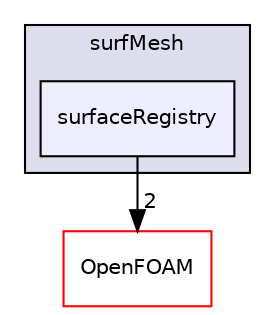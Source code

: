 digraph "src/surfMesh/surfaceRegistry" {
  bgcolor=transparent;
  compound=true
  node [ fontsize="10", fontname="Helvetica"];
  edge [ labelfontsize="10", labelfontname="Helvetica"];
  subgraph clusterdir_0a88fe22feb23ce5f078a04a1df67721 {
    graph [ bgcolor="#ddddee", pencolor="black", label="surfMesh" fontname="Helvetica", fontsize="10", URL="dir_0a88fe22feb23ce5f078a04a1df67721.html"]
  dir_e937c4d5fccedcb57f275a0f18d58810 [shape=box, label="surfaceRegistry", style="filled", fillcolor="#eeeeff", pencolor="black", URL="dir_e937c4d5fccedcb57f275a0f18d58810.html"];
  }
  dir_c5473ff19b20e6ec4dfe5c310b3778a8 [shape=box label="OpenFOAM" color="red" URL="dir_c5473ff19b20e6ec4dfe5c310b3778a8.html"];
  dir_e937c4d5fccedcb57f275a0f18d58810->dir_c5473ff19b20e6ec4dfe5c310b3778a8 [headlabel="2", labeldistance=1.5 headhref="dir_002699_001888.html"];
}

